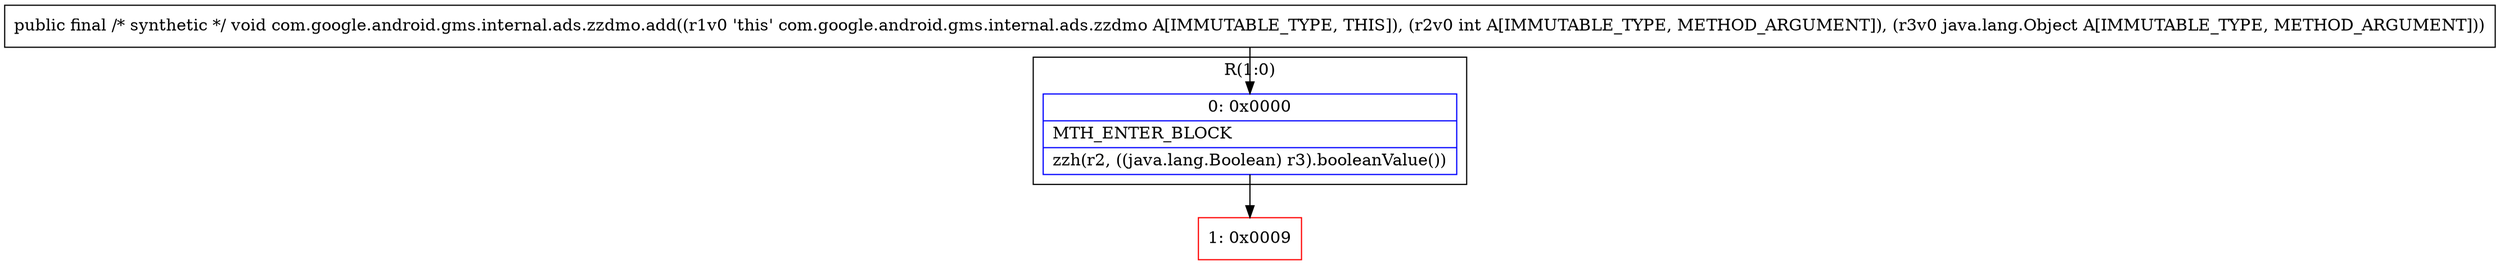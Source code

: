 digraph "CFG forcom.google.android.gms.internal.ads.zzdmo.add(ILjava\/lang\/Object;)V" {
subgraph cluster_Region_610026944 {
label = "R(1:0)";
node [shape=record,color=blue];
Node_0 [shape=record,label="{0\:\ 0x0000|MTH_ENTER_BLOCK\l|zzh(r2, ((java.lang.Boolean) r3).booleanValue())\l}"];
}
Node_1 [shape=record,color=red,label="{1\:\ 0x0009}"];
MethodNode[shape=record,label="{public final \/* synthetic *\/ void com.google.android.gms.internal.ads.zzdmo.add((r1v0 'this' com.google.android.gms.internal.ads.zzdmo A[IMMUTABLE_TYPE, THIS]), (r2v0 int A[IMMUTABLE_TYPE, METHOD_ARGUMENT]), (r3v0 java.lang.Object A[IMMUTABLE_TYPE, METHOD_ARGUMENT])) }"];
MethodNode -> Node_0;
Node_0 -> Node_1;
}

